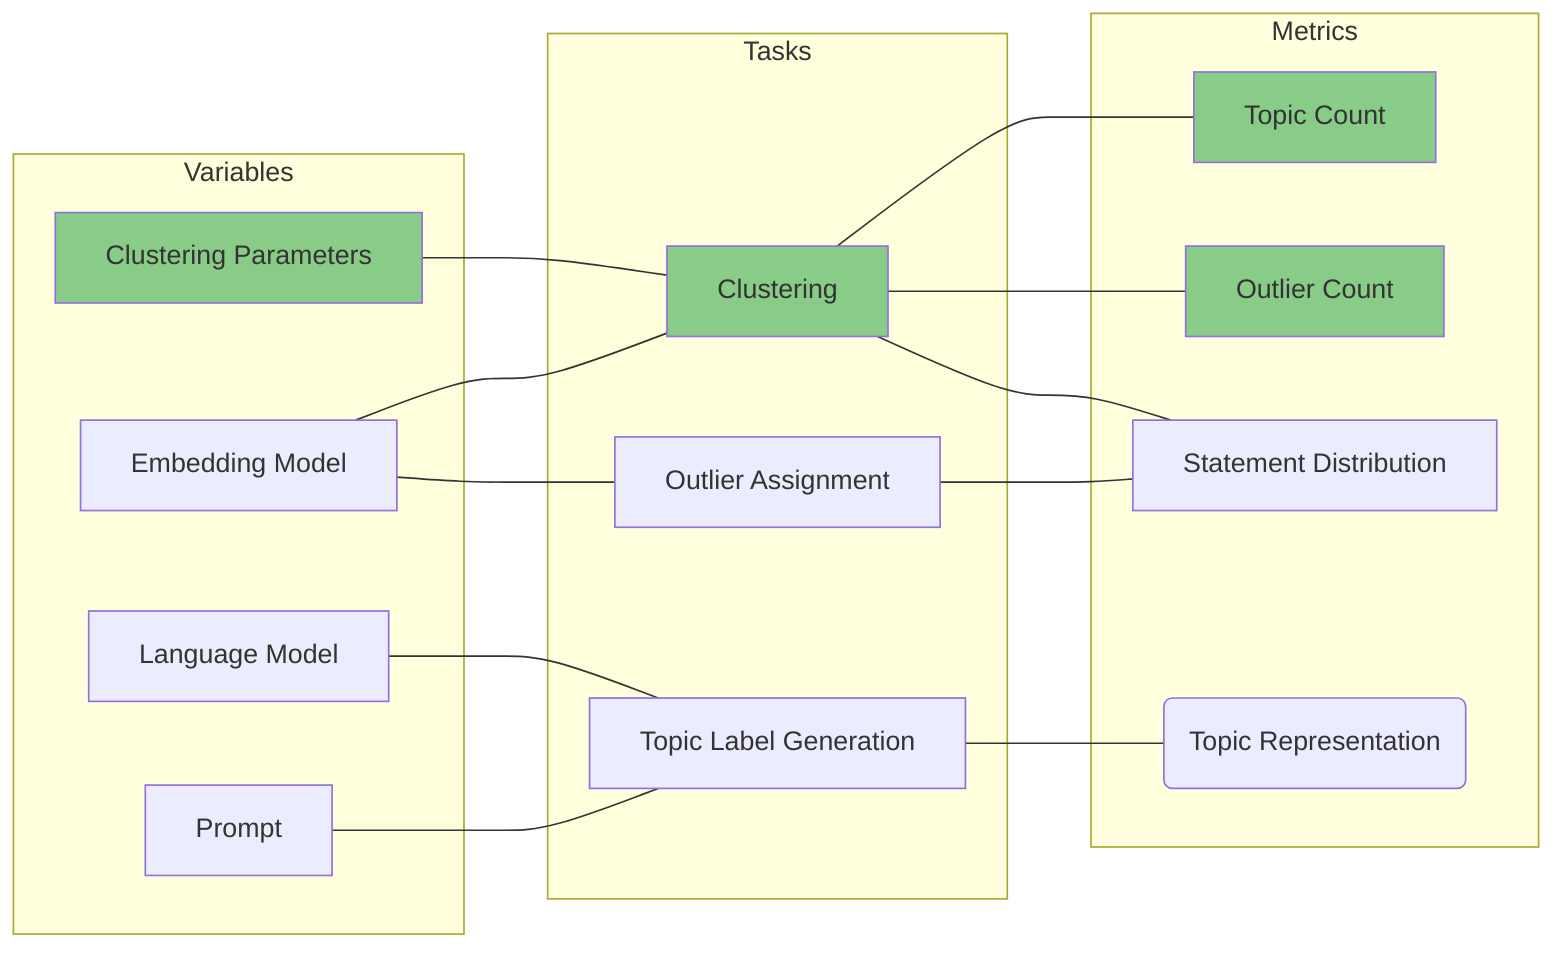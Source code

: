 flowchart LR

    subgraph Metrics
        TopicCount[Topic Count]:::selected
        OutlierCount[Outlier Count]:::selected
        StatementDistribution[Statement Distribution]
        TopicRepresentation(Topic Representation)
    end

    subgraph Tasks
        Clustering:::selected
        Clustering --- TopicCount & OutlierCount & StatementDistribution
        OutlierAssignment[Outlier Assignment] --- StatementDistribution
        TopicLabelGeneration[Topic Label Generation] --- TopicRepresentation
    end

    subgraph Variables
        ClusteringParameters[Clustering Parameters]:::selected
        ClusteringParameters --- Clustering
        EmbeddingModel[Embedding Model] --- Clustering
        EmbeddingModel --- OutlierAssignment
        LanguageModel[Language Model] --- TopicLabelGeneration
        Prompt --- TopicLabelGeneration
    end

    classDef selected fill:#8c8